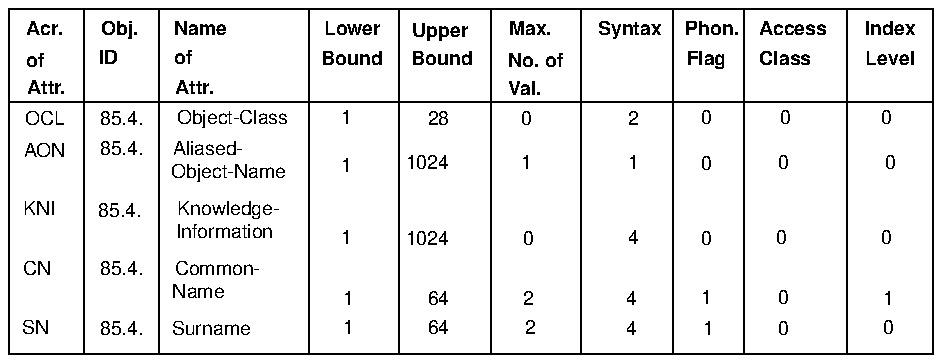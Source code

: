 .PS
scale = 106.667
"\fH\s7Information\s0\fP"  at 115, 476
"\fH\s7Name\s0\fP"  at 101, 444
line   from 447, 595 \
	to 447, 411 
line   from 392, 595 \
	to 392, 411 
line   from 354, 595 \
	to 354, 411 
line   from 305, 595 \
	to 305, 411 
line   from 257, 595 \
	to 257, 411 
line   from 208, 595 \
	to 208, 411 
line   from 160, 595 \
	to 160, 411 
line   from 80, 595 \
	to 80, 411 
line   from 40, 595 \
	to 40, 411 
line   from 1, 545 \
	to 493, 545 
box  wid 493 ht 184 at 246.5, 503
"\fH\s70\s0\fP"  at 469, 425
"\fH\s70\s0\fP"  at 413, 424
"\fH\s71\s0\fP"  at 373, 424
"\fH\s74\s0\fP"  at 332, 424
"\fH\s72\s0\fP"  at 278, 425
"\fH\s764\s0\fP"  at 229, 425
"\fH\s71\s0\fP"  at 181, 425
"\fH\s7Surname\s0\fP"  at 108, 424
"\fH\s785.4.\s0\fP"  at 60, 424
"\fH\s7SN\s0\fP"  at 14, 425
"\fH\s71\s0\fP"  at 469, 440
"\fH\s70\s0\fP"  at 413, 441
"\fH\s71\s0\fP"  at 372, 441
"\fH\s74\s0\fP"  at 332, 440
"\fH\s72\s0\fP"  at 277, 440
"\fH\s764\s0\fP"  at 229, 440
"\fH\s71\s0\fP"  at 181, 440
"\fH\s7Common-\s0\fP"  at 111, 456
"\fH\s785.4.\s0\fP"  at 60, 456
"\fH\s7CN\s0\fP"  at 15, 456
"\fH\s70\s0\fP"  at 468, 473
"\fH\s70\s0\fP"  at 412, 473
"\fH\s70\s0\fP"  at 372, 472
"\fH\s74\s0\fP"  at 333, 473
"\fH\s70\s0\fP"  at 277, 472
"\fH\s71024\s0\fP"  at 223, 472
"\fH\s71\s0\fP"  at 180, 473
"\fH\s7Knowledge-\s0\fP"  at 117, 488
"\fH\s785.4.\s0\fP"  at 59, 487
"\f(HB\s7Acr.\s0\fP"  at 19, 584
"\f(HB\s7of\s0\fP"  at 14, 567
"\f(HB\s7Attr.\s0\fP"  at 20, 553
"\fH\s7OCL\s0\fP"  at 19, 536
"\fH\s7AON\s0\fP"  at 19, 519
"\fH\s7KNI\s0\fP"  at 16, 488
"\fH\s70\s0\fP"  at 470, 513
"\fH\s70\s0\fP"  at 413, 513
"\fH\s70\s0\fP"  at 372, 512
"\fH\s71\s0\fP"  at 333, 513
"\fH\s71\s0\fP"  at 276, 513
"\fH\s71024\s0\fP"  at 223, 513
"\fH\s71\s0\fP"  at 180, 511
"\fH\s7Object-Name\s0\fP"  at 117, 508
"\fH\s7Aliased-\s0\fP"  at 106, 520
"\fH\s785.4.\s0\fP"  at 60, 520
"\f(HB\s7\s0\fP"  at 29, 4
"\f(HB\s7Obj.\s0\fP"  at 59, 584
"\fH\s785.4.\s0\fP"  at 60, 536
"\fH\s7Object-Class\s0\fP"  at 119, 537
"\f(HB\s7ID\s0\fP"  at 53, 569
"\f(HB\s7Attr.\s0\fP"  at 99, 553
"\f(HB\s7of\s0\fP"  at 93, 569
"\f(HB\s7Name\s0\fP"  at 102, 584
"\f(HB\s7Bound\s0\fP"  at 183, 568
"\f(HB\s7Lower\s0\fP"  at 183, 584
"\f(HB\s7Bound\s0\fP"  at 231, 568
"\f(HB\s7Upper\s0\fP"  at 230, 583
"\f(HB\s7Max.\s0\fP"  at 278, 584
"\f(HB\s7No. of\s0\fP"  at 281, 567
"\f(HB\s7Val.\s0\fP"  at 275, 552
"\fH\s71\s0\fP"  at 180, 537
"\fH\s728\s0\fP"  at 229, 536
"\fH\s70\s0\fP"  at 276, 536
"\f(HB\s7Syntax\s0\fP"  at 331, 584
"\fH\s72\s0\fP"  at 333, 536
"\f(HB\s7Flag\s0\fP"  at 372, 568
"\f(HB\s7Phon.\s0\fP"  at 375, 584
"\fH\s70\s0\fP"  at 372, 537
"\f(HB\s7Class\s0\fP"  at 414, 568
"\f(HB\s7Access\s0\fP"  at 418, 584
"\fH\s70\s0\fP"  at 414, 537
"\f(HB\s7Level\s0\fP"  at 470, 568
"\f(HB\s7Index\s0\fP"  at 470, 584
"\fH\s70\s0\fP"  at 468, 537
.PE
